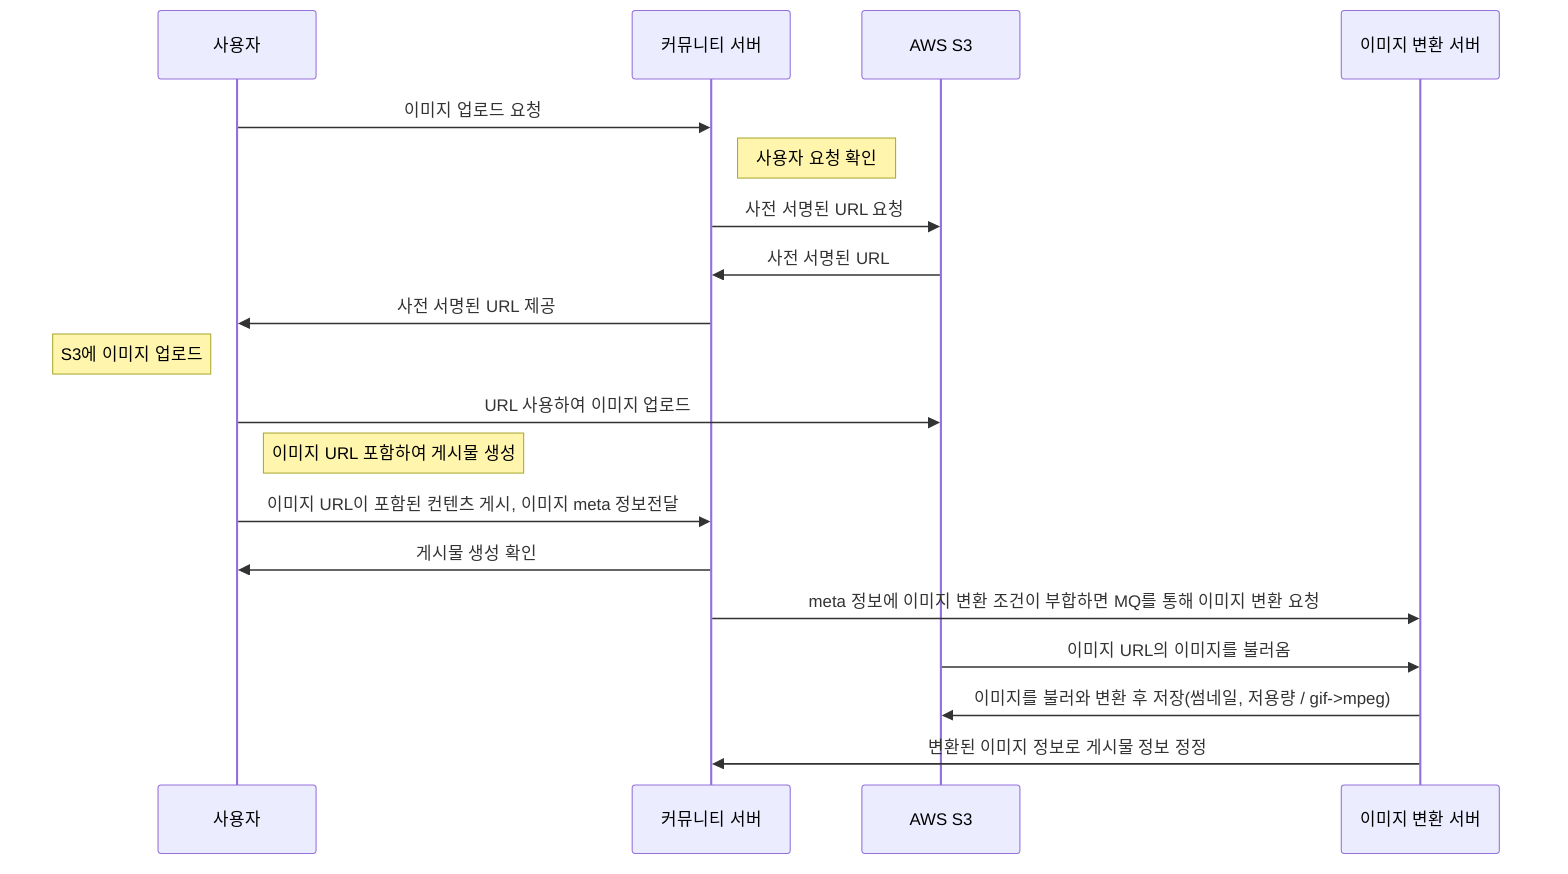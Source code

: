 sequenceDiagram
    participant U as 사용자
    participant CS as 커뮤니티 서버
    participant S3 as AWS S3
    participant CS2 as 이미지 변환 서버

    U->>CS: 이미지 업로드 요청
    Note right of CS: 사용자 요청 확인
    CS->>S3: 사전 서명된 URL 요청
    S3->>CS: 사전 서명된 URL
    CS->>U: 사전 서명된 URL 제공
    Note left of U: S3에 이미지 업로드
    U->>S3: URL 사용하여 이미지 업로드
    Note right of U: 이미지 URL 포함하여 게시물 생성
    U->>CS: 이미지 URL이 포함된 컨텐츠 게시, 이미지 meta 정보전달
    CS->>U: 게시물 생성 확인
    CS->>CS2: meta 정보에 이미지 변환 조건이 부합하면 MQ를 통해 이미지 변환 요청
    S3->>CS2: 이미지 URL의 이미지를 불러옴
    CS2 ->> S3: 이미지를 불러와 변환 후 저장(썸네일, 저용량 / gif->mpeg)
    CS2 ->> CS: 변환된 이미지 정보로 게시물 정보 정정